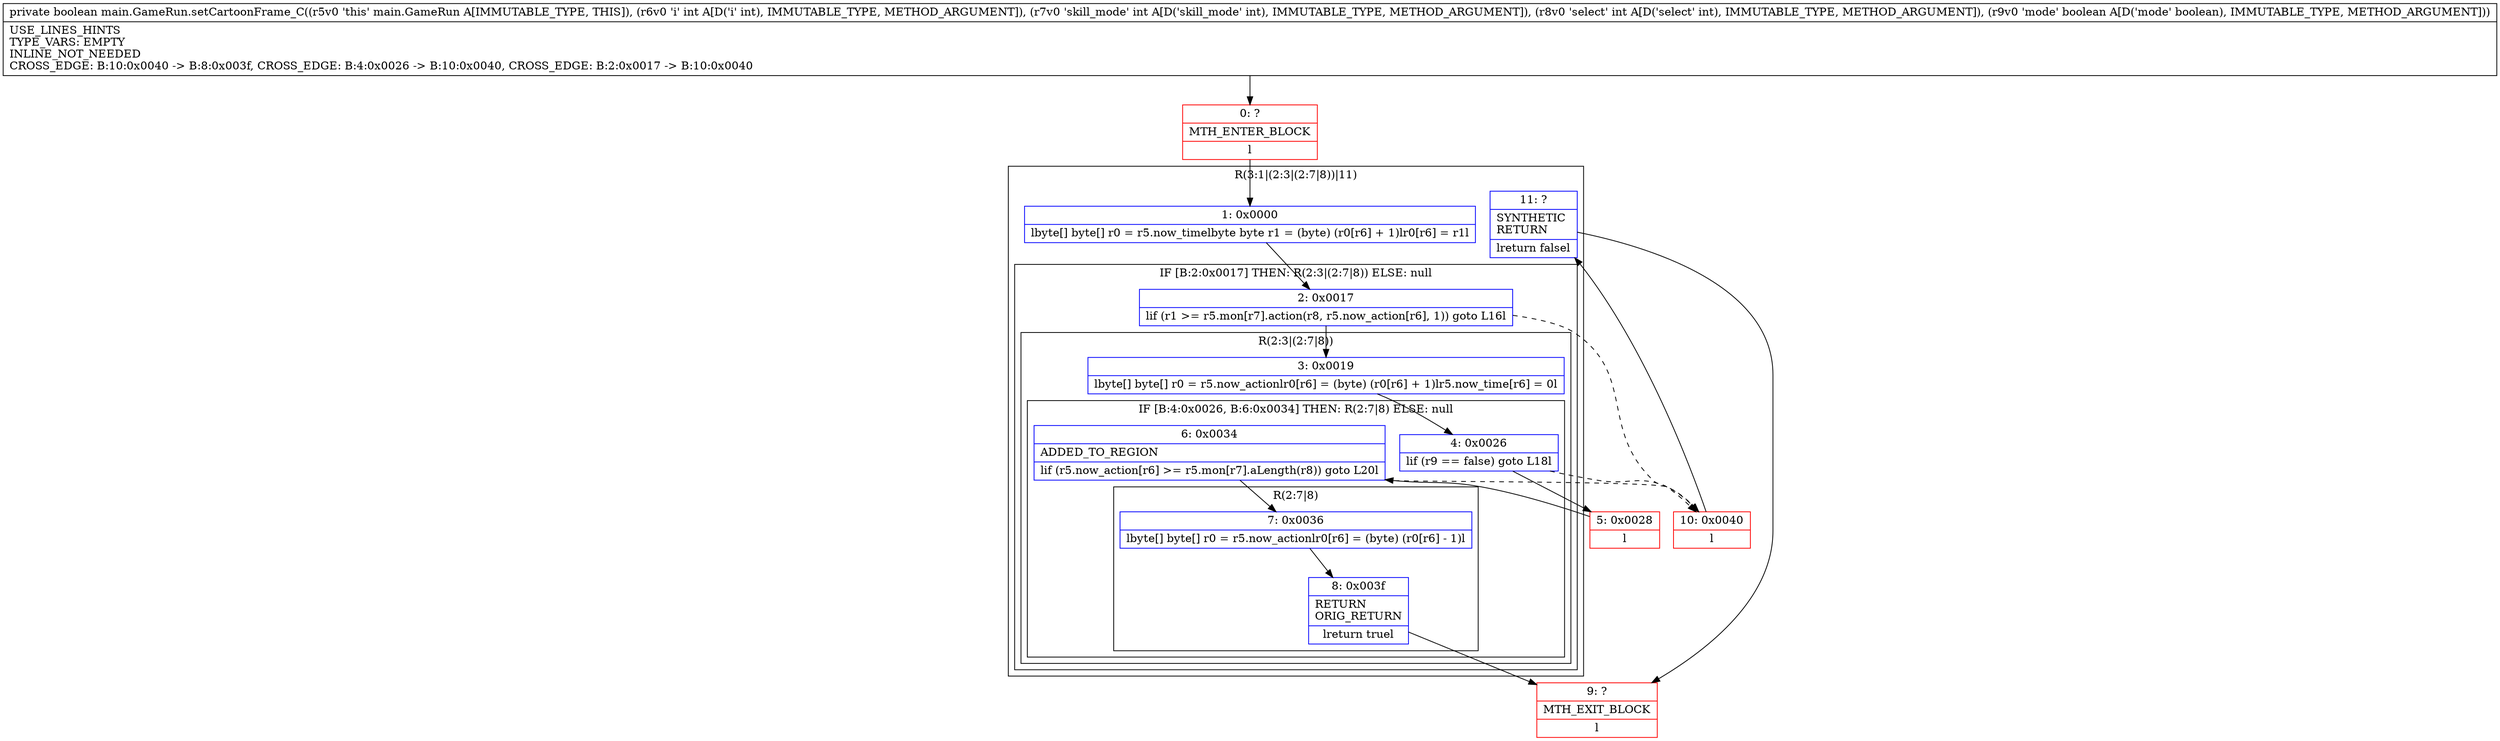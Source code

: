digraph "CFG formain.GameRun.setCartoonFrame_C(IIIZ)Z" {
subgraph cluster_Region_289066042 {
label = "R(3:1|(2:3|(2:7|8))|11)";
node [shape=record,color=blue];
Node_1 [shape=record,label="{1\:\ 0x0000|lbyte[] byte[] r0 = r5.now_timelbyte byte r1 = (byte) (r0[r6] + 1)lr0[r6] = r1l}"];
subgraph cluster_IfRegion_1287820415 {
label = "IF [B:2:0x0017] THEN: R(2:3|(2:7|8)) ELSE: null";
node [shape=record,color=blue];
Node_2 [shape=record,label="{2\:\ 0x0017|lif (r1 \>= r5.mon[r7].action(r8, r5.now_action[r6], 1)) goto L16l}"];
subgraph cluster_Region_1315140901 {
label = "R(2:3|(2:7|8))";
node [shape=record,color=blue];
Node_3 [shape=record,label="{3\:\ 0x0019|lbyte[] byte[] r0 = r5.now_actionlr0[r6] = (byte) (r0[r6] + 1)lr5.now_time[r6] = 0l}"];
subgraph cluster_IfRegion_2045042097 {
label = "IF [B:4:0x0026, B:6:0x0034] THEN: R(2:7|8) ELSE: null";
node [shape=record,color=blue];
Node_4 [shape=record,label="{4\:\ 0x0026|lif (r9 == false) goto L18l}"];
Node_6 [shape=record,label="{6\:\ 0x0034|ADDED_TO_REGION\l|lif (r5.now_action[r6] \>= r5.mon[r7].aLength(r8)) goto L20l}"];
subgraph cluster_Region_1347129402 {
label = "R(2:7|8)";
node [shape=record,color=blue];
Node_7 [shape=record,label="{7\:\ 0x0036|lbyte[] byte[] r0 = r5.now_actionlr0[r6] = (byte) (r0[r6] \- 1)l}"];
Node_8 [shape=record,label="{8\:\ 0x003f|RETURN\lORIG_RETURN\l|lreturn truel}"];
}
}
}
}
Node_11 [shape=record,label="{11\:\ ?|SYNTHETIC\lRETURN\l|lreturn falsel}"];
}
Node_0 [shape=record,color=red,label="{0\:\ ?|MTH_ENTER_BLOCK\l|l}"];
Node_5 [shape=record,color=red,label="{5\:\ 0x0028|l}"];
Node_9 [shape=record,color=red,label="{9\:\ ?|MTH_EXIT_BLOCK\l|l}"];
Node_10 [shape=record,color=red,label="{10\:\ 0x0040|l}"];
MethodNode[shape=record,label="{private boolean main.GameRun.setCartoonFrame_C((r5v0 'this' main.GameRun A[IMMUTABLE_TYPE, THIS]), (r6v0 'i' int A[D('i' int), IMMUTABLE_TYPE, METHOD_ARGUMENT]), (r7v0 'skill_mode' int A[D('skill_mode' int), IMMUTABLE_TYPE, METHOD_ARGUMENT]), (r8v0 'select' int A[D('select' int), IMMUTABLE_TYPE, METHOD_ARGUMENT]), (r9v0 'mode' boolean A[D('mode' boolean), IMMUTABLE_TYPE, METHOD_ARGUMENT]))  | USE_LINES_HINTS\lTYPE_VARS: EMPTY\lINLINE_NOT_NEEDED\lCROSS_EDGE: B:10:0x0040 \-\> B:8:0x003f, CROSS_EDGE: B:4:0x0026 \-\> B:10:0x0040, CROSS_EDGE: B:2:0x0017 \-\> B:10:0x0040\l}"];
MethodNode -> Node_0;
Node_1 -> Node_2;
Node_2 -> Node_3;
Node_2 -> Node_10[style=dashed];
Node_3 -> Node_4;
Node_4 -> Node_5;
Node_4 -> Node_10[style=dashed];
Node_6 -> Node_7;
Node_6 -> Node_10[style=dashed];
Node_7 -> Node_8;
Node_8 -> Node_9;
Node_11 -> Node_9;
Node_0 -> Node_1;
Node_5 -> Node_6;
Node_10 -> Node_11;
}

